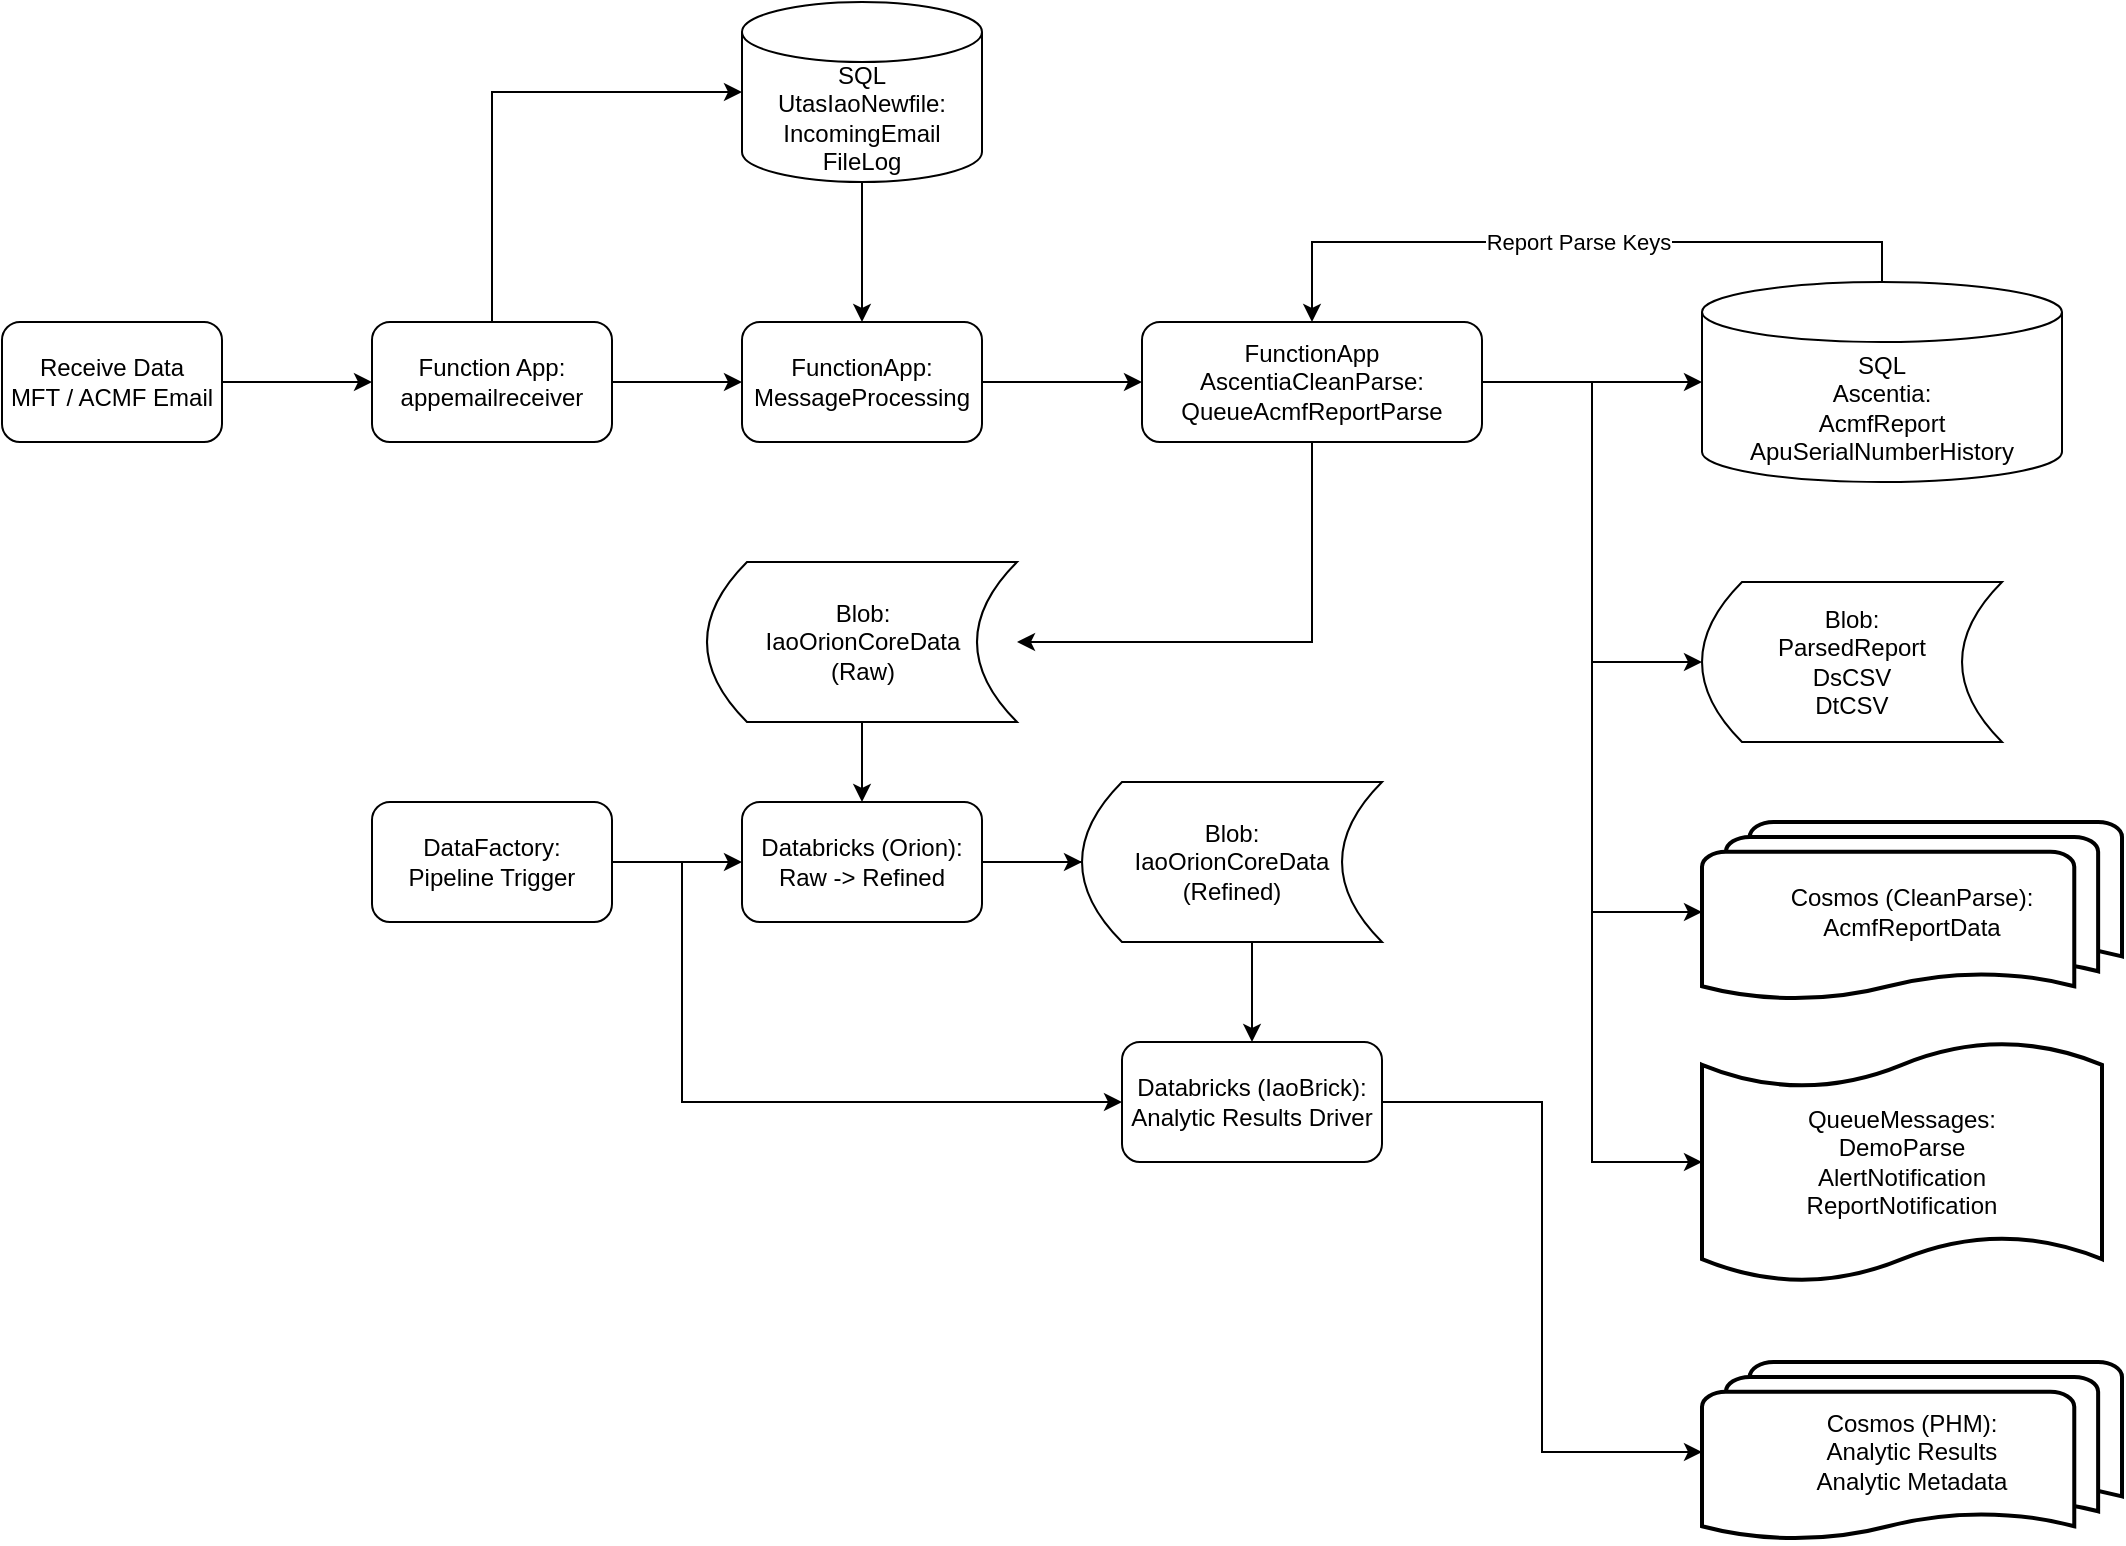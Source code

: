 <mxfile version="22.1.17" type="github">
  <diagram name="Page-1" id="B3mlhVvV09Qu5MrSqNEG">
    <mxGraphModel dx="1434" dy="780" grid="1" gridSize="10" guides="1" tooltips="1" connect="1" arrows="1" fold="1" page="1" pageScale="1" pageWidth="850" pageHeight="1100" math="0" shadow="0">
      <root>
        <mxCell id="0" />
        <mxCell id="1" parent="0" />
        <mxCell id="V8RE8BcvdDwi5T4sLW9s-6" value="" style="edgeStyle=orthogonalEdgeStyle;rounded=0;orthogonalLoop=1;jettySize=auto;html=1;" edge="1" parent="1" source="V8RE8BcvdDwi5T4sLW9s-1" target="V8RE8BcvdDwi5T4sLW9s-5">
          <mxGeometry relative="1" as="geometry" />
        </mxCell>
        <mxCell id="V8RE8BcvdDwi5T4sLW9s-1" value="Receive Data&lt;br&gt;MFT / ACMF Email" style="rounded=1;whiteSpace=wrap;html=1;" vertex="1" parent="1">
          <mxGeometry x="30" y="350" width="110" height="60" as="geometry" />
        </mxCell>
        <mxCell id="V8RE8BcvdDwi5T4sLW9s-8" style="edgeStyle=orthogonalEdgeStyle;rounded=0;orthogonalLoop=1;jettySize=auto;html=1;exitX=0.5;exitY=0;exitDx=0;exitDy=0;entryX=0;entryY=0.5;entryDx=0;entryDy=0;entryPerimeter=0;" edge="1" parent="1" source="V8RE8BcvdDwi5T4sLW9s-5" target="V8RE8BcvdDwi5T4sLW9s-7">
          <mxGeometry relative="1" as="geometry" />
        </mxCell>
        <mxCell id="V8RE8BcvdDwi5T4sLW9s-11" value="" style="edgeStyle=orthogonalEdgeStyle;rounded=0;orthogonalLoop=1;jettySize=auto;html=1;" edge="1" parent="1" source="V8RE8BcvdDwi5T4sLW9s-5" target="V8RE8BcvdDwi5T4sLW9s-10">
          <mxGeometry relative="1" as="geometry" />
        </mxCell>
        <mxCell id="V8RE8BcvdDwi5T4sLW9s-5" value="Function App:&lt;br&gt;appemailreceiver" style="whiteSpace=wrap;html=1;rounded=1;" vertex="1" parent="1">
          <mxGeometry x="215" y="350" width="120" height="60" as="geometry" />
        </mxCell>
        <mxCell id="V8RE8BcvdDwi5T4sLW9s-12" style="edgeStyle=orthogonalEdgeStyle;rounded=0;orthogonalLoop=1;jettySize=auto;html=1;exitX=0.5;exitY=1;exitDx=0;exitDy=0;exitPerimeter=0;entryX=0.5;entryY=0;entryDx=0;entryDy=0;" edge="1" parent="1" source="V8RE8BcvdDwi5T4sLW9s-7" target="V8RE8BcvdDwi5T4sLW9s-10">
          <mxGeometry relative="1" as="geometry" />
        </mxCell>
        <mxCell id="V8RE8BcvdDwi5T4sLW9s-7" value="SQL&lt;br&gt;UtasIaoNewfile:&lt;br&gt;IncomingEmail&lt;br&gt;FileLog" style="shape=cylinder3;whiteSpace=wrap;html=1;boundedLbl=1;backgroundOutline=1;size=15;" vertex="1" parent="1">
          <mxGeometry x="400" y="190" width="120" height="90" as="geometry" />
        </mxCell>
        <mxCell id="V8RE8BcvdDwi5T4sLW9s-15" style="edgeStyle=orthogonalEdgeStyle;rounded=0;orthogonalLoop=1;jettySize=auto;html=1;entryX=0;entryY=0.5;entryDx=0;entryDy=0;" edge="1" parent="1" source="V8RE8BcvdDwi5T4sLW9s-10" target="V8RE8BcvdDwi5T4sLW9s-14">
          <mxGeometry relative="1" as="geometry" />
        </mxCell>
        <mxCell id="V8RE8BcvdDwi5T4sLW9s-10" value="FunctionApp:&lt;br&gt;MessageProcessing" style="whiteSpace=wrap;html=1;rounded=1;" vertex="1" parent="1">
          <mxGeometry x="400" y="350" width="120" height="60" as="geometry" />
        </mxCell>
        <mxCell id="V8RE8BcvdDwi5T4sLW9s-29" value="" style="edgeStyle=orthogonalEdgeStyle;rounded=0;orthogonalLoop=1;jettySize=auto;html=1;" edge="1" parent="1" source="V8RE8BcvdDwi5T4sLW9s-13" target="V8RE8BcvdDwi5T4sLW9s-28">
          <mxGeometry relative="1" as="geometry" />
        </mxCell>
        <mxCell id="V8RE8BcvdDwi5T4sLW9s-13" value="Blob:&lt;br&gt;IaoOrionCoreData &lt;br&gt;(Raw)" style="shape=dataStorage;whiteSpace=wrap;html=1;fixedSize=1;" vertex="1" parent="1">
          <mxGeometry x="382.5" y="470" width="155" height="80" as="geometry" />
        </mxCell>
        <mxCell id="V8RE8BcvdDwi5T4sLW9s-17" style="edgeStyle=orthogonalEdgeStyle;rounded=0;orthogonalLoop=1;jettySize=auto;html=1;entryX=1;entryY=0.5;entryDx=0;entryDy=0;exitX=0.5;exitY=1;exitDx=0;exitDy=0;" edge="1" parent="1" source="V8RE8BcvdDwi5T4sLW9s-14" target="V8RE8BcvdDwi5T4sLW9s-13">
          <mxGeometry relative="1" as="geometry" />
        </mxCell>
        <mxCell id="V8RE8BcvdDwi5T4sLW9s-19" value="" style="edgeStyle=orthogonalEdgeStyle;rounded=0;orthogonalLoop=1;jettySize=auto;html=1;entryX=0;entryY=0.5;entryDx=0;entryDy=0;entryPerimeter=0;" edge="1" parent="1" source="V8RE8BcvdDwi5T4sLW9s-14" target="V8RE8BcvdDwi5T4sLW9s-20">
          <mxGeometry relative="1" as="geometry">
            <mxPoint x="875" y="380" as="targetPoint" />
          </mxGeometry>
        </mxCell>
        <mxCell id="V8RE8BcvdDwi5T4sLW9s-22" style="edgeStyle=orthogonalEdgeStyle;rounded=0;orthogonalLoop=1;jettySize=auto;html=1;entryX=0;entryY=0.5;entryDx=0;entryDy=0;" edge="1" parent="1" source="V8RE8BcvdDwi5T4sLW9s-14" target="V8RE8BcvdDwi5T4sLW9s-21">
          <mxGeometry relative="1" as="geometry" />
        </mxCell>
        <mxCell id="V8RE8BcvdDwi5T4sLW9s-14" value="FunctionApp&lt;br&gt;AscentiaCleanParse:&lt;br&gt;QueueAcmfReportParse" style="whiteSpace=wrap;html=1;rounded=1;" vertex="1" parent="1">
          <mxGeometry x="600" y="350" width="170" height="60" as="geometry" />
        </mxCell>
        <mxCell id="V8RE8BcvdDwi5T4sLW9s-27" value="Report Parse Keys" style="edgeStyle=orthogonalEdgeStyle;rounded=0;orthogonalLoop=1;jettySize=auto;html=1;entryX=0.5;entryY=0;entryDx=0;entryDy=0;exitX=0.5;exitY=0;exitDx=0;exitDy=0;exitPerimeter=0;" edge="1" parent="1" source="V8RE8BcvdDwi5T4sLW9s-20" target="V8RE8BcvdDwi5T4sLW9s-14">
          <mxGeometry relative="1" as="geometry" />
        </mxCell>
        <mxCell id="V8RE8BcvdDwi5T4sLW9s-20" value="SQL&lt;br&gt;Ascentia:&lt;br&gt;AcmfReport&lt;br&gt;ApuSerialNumberHistory" style="shape=cylinder3;whiteSpace=wrap;html=1;boundedLbl=1;backgroundOutline=1;size=15;" vertex="1" parent="1">
          <mxGeometry x="880" y="330" width="180" height="100" as="geometry" />
        </mxCell>
        <mxCell id="V8RE8BcvdDwi5T4sLW9s-21" value="Blob:&lt;br&gt;ParsedReport&lt;br&gt;DsCSV&lt;br&gt;DtCSV" style="shape=dataStorage;whiteSpace=wrap;html=1;fixedSize=1;" vertex="1" parent="1">
          <mxGeometry x="880" y="480" width="150" height="80" as="geometry" />
        </mxCell>
        <mxCell id="V8RE8BcvdDwi5T4sLW9s-23" value="Cosmos (CleanParse):&lt;br&gt;AcmfReportData" style="strokeWidth=2;html=1;shape=mxgraph.flowchart.multi-document;whiteSpace=wrap;" vertex="1" parent="1">
          <mxGeometry x="880" y="600" width="210" height="90" as="geometry" />
        </mxCell>
        <mxCell id="V8RE8BcvdDwi5T4sLW9s-24" style="edgeStyle=orthogonalEdgeStyle;rounded=0;orthogonalLoop=1;jettySize=auto;html=1;entryX=0;entryY=0.5;entryDx=0;entryDy=0;entryPerimeter=0;" edge="1" parent="1" source="V8RE8BcvdDwi5T4sLW9s-14" target="V8RE8BcvdDwi5T4sLW9s-23">
          <mxGeometry relative="1" as="geometry" />
        </mxCell>
        <mxCell id="V8RE8BcvdDwi5T4sLW9s-25" value="QueueMessages:&lt;br&gt;DemoParse&lt;br&gt;AlertNotification&lt;br&gt;ReportNotification" style="shape=tape;whiteSpace=wrap;html=1;strokeWidth=2;size=0.19" vertex="1" parent="1">
          <mxGeometry x="880" y="710" width="200" height="120" as="geometry" />
        </mxCell>
        <mxCell id="V8RE8BcvdDwi5T4sLW9s-26" style="edgeStyle=orthogonalEdgeStyle;rounded=0;orthogonalLoop=1;jettySize=auto;html=1;entryX=0;entryY=0.5;entryDx=0;entryDy=0;entryPerimeter=0;" edge="1" parent="1" source="V8RE8BcvdDwi5T4sLW9s-14" target="V8RE8BcvdDwi5T4sLW9s-25">
          <mxGeometry relative="1" as="geometry" />
        </mxCell>
        <mxCell id="V8RE8BcvdDwi5T4sLW9s-33" style="edgeStyle=orthogonalEdgeStyle;rounded=0;orthogonalLoop=1;jettySize=auto;html=1;entryX=0;entryY=0.5;entryDx=0;entryDy=0;" edge="1" parent="1" source="V8RE8BcvdDwi5T4sLW9s-28" target="V8RE8BcvdDwi5T4sLW9s-32">
          <mxGeometry relative="1" as="geometry" />
        </mxCell>
        <mxCell id="V8RE8BcvdDwi5T4sLW9s-35" style="edgeStyle=orthogonalEdgeStyle;rounded=0;orthogonalLoop=1;jettySize=auto;html=1;entryX=0.5;entryY=0;entryDx=0;entryDy=0;" edge="1" parent="1" source="V8RE8BcvdDwi5T4sLW9s-28" target="V8RE8BcvdDwi5T4sLW9s-34">
          <mxGeometry relative="1" as="geometry" />
        </mxCell>
        <mxCell id="V8RE8BcvdDwi5T4sLW9s-28" value="Databricks (Orion):&lt;br&gt;Raw -&amp;gt; Refined" style="rounded=1;whiteSpace=wrap;html=1;" vertex="1" parent="1">
          <mxGeometry x="400" y="590" width="120" height="60" as="geometry" />
        </mxCell>
        <mxCell id="V8RE8BcvdDwi5T4sLW9s-31" style="edgeStyle=orthogonalEdgeStyle;rounded=0;orthogonalLoop=1;jettySize=auto;html=1;" edge="1" parent="1" source="V8RE8BcvdDwi5T4sLW9s-30" target="V8RE8BcvdDwi5T4sLW9s-28">
          <mxGeometry relative="1" as="geometry" />
        </mxCell>
        <mxCell id="V8RE8BcvdDwi5T4sLW9s-36" style="edgeStyle=orthogonalEdgeStyle;rounded=0;orthogonalLoop=1;jettySize=auto;html=1;entryX=0;entryY=0.5;entryDx=0;entryDy=0;" edge="1" parent="1" source="V8RE8BcvdDwi5T4sLW9s-30" target="V8RE8BcvdDwi5T4sLW9s-34">
          <mxGeometry relative="1" as="geometry">
            <Array as="points">
              <mxPoint x="370" y="620" />
              <mxPoint x="370" y="740" />
            </Array>
          </mxGeometry>
        </mxCell>
        <mxCell id="V8RE8BcvdDwi5T4sLW9s-30" value="DataFactory:&lt;br&gt;Pipeline Trigger" style="rounded=1;whiteSpace=wrap;html=1;" vertex="1" parent="1">
          <mxGeometry x="215" y="590" width="120" height="60" as="geometry" />
        </mxCell>
        <mxCell id="V8RE8BcvdDwi5T4sLW9s-32" value="Blob:&lt;br&gt;IaoOrionCoreData &lt;br&gt;(Refined)" style="shape=dataStorage;whiteSpace=wrap;html=1;fixedSize=1;" vertex="1" parent="1">
          <mxGeometry x="570" y="580" width="150" height="80" as="geometry" />
        </mxCell>
        <mxCell id="V8RE8BcvdDwi5T4sLW9s-37" style="edgeStyle=orthogonalEdgeStyle;rounded=0;orthogonalLoop=1;jettySize=auto;html=1;entryX=0;entryY=0.5;entryDx=0;entryDy=0;entryPerimeter=0;" edge="1" parent="1" source="V8RE8BcvdDwi5T4sLW9s-34" target="V8RE8BcvdDwi5T4sLW9s-38">
          <mxGeometry relative="1" as="geometry">
            <mxPoint x="630" y="740" as="targetPoint" />
          </mxGeometry>
        </mxCell>
        <mxCell id="V8RE8BcvdDwi5T4sLW9s-34" value="Databricks (IaoBrick):&lt;br&gt;Analytic Results Driver" style="rounded=1;whiteSpace=wrap;html=1;" vertex="1" parent="1">
          <mxGeometry x="590" y="710" width="130" height="60" as="geometry" />
        </mxCell>
        <mxCell id="V8RE8BcvdDwi5T4sLW9s-38" value="Cosmos (PHM):&lt;br&gt;Analytic Results&lt;br&gt;Analytic Metadata" style="strokeWidth=2;html=1;shape=mxgraph.flowchart.multi-document;whiteSpace=wrap;align=center;" vertex="1" parent="1">
          <mxGeometry x="880" y="870" width="210" height="90" as="geometry" />
        </mxCell>
      </root>
    </mxGraphModel>
  </diagram>
</mxfile>

